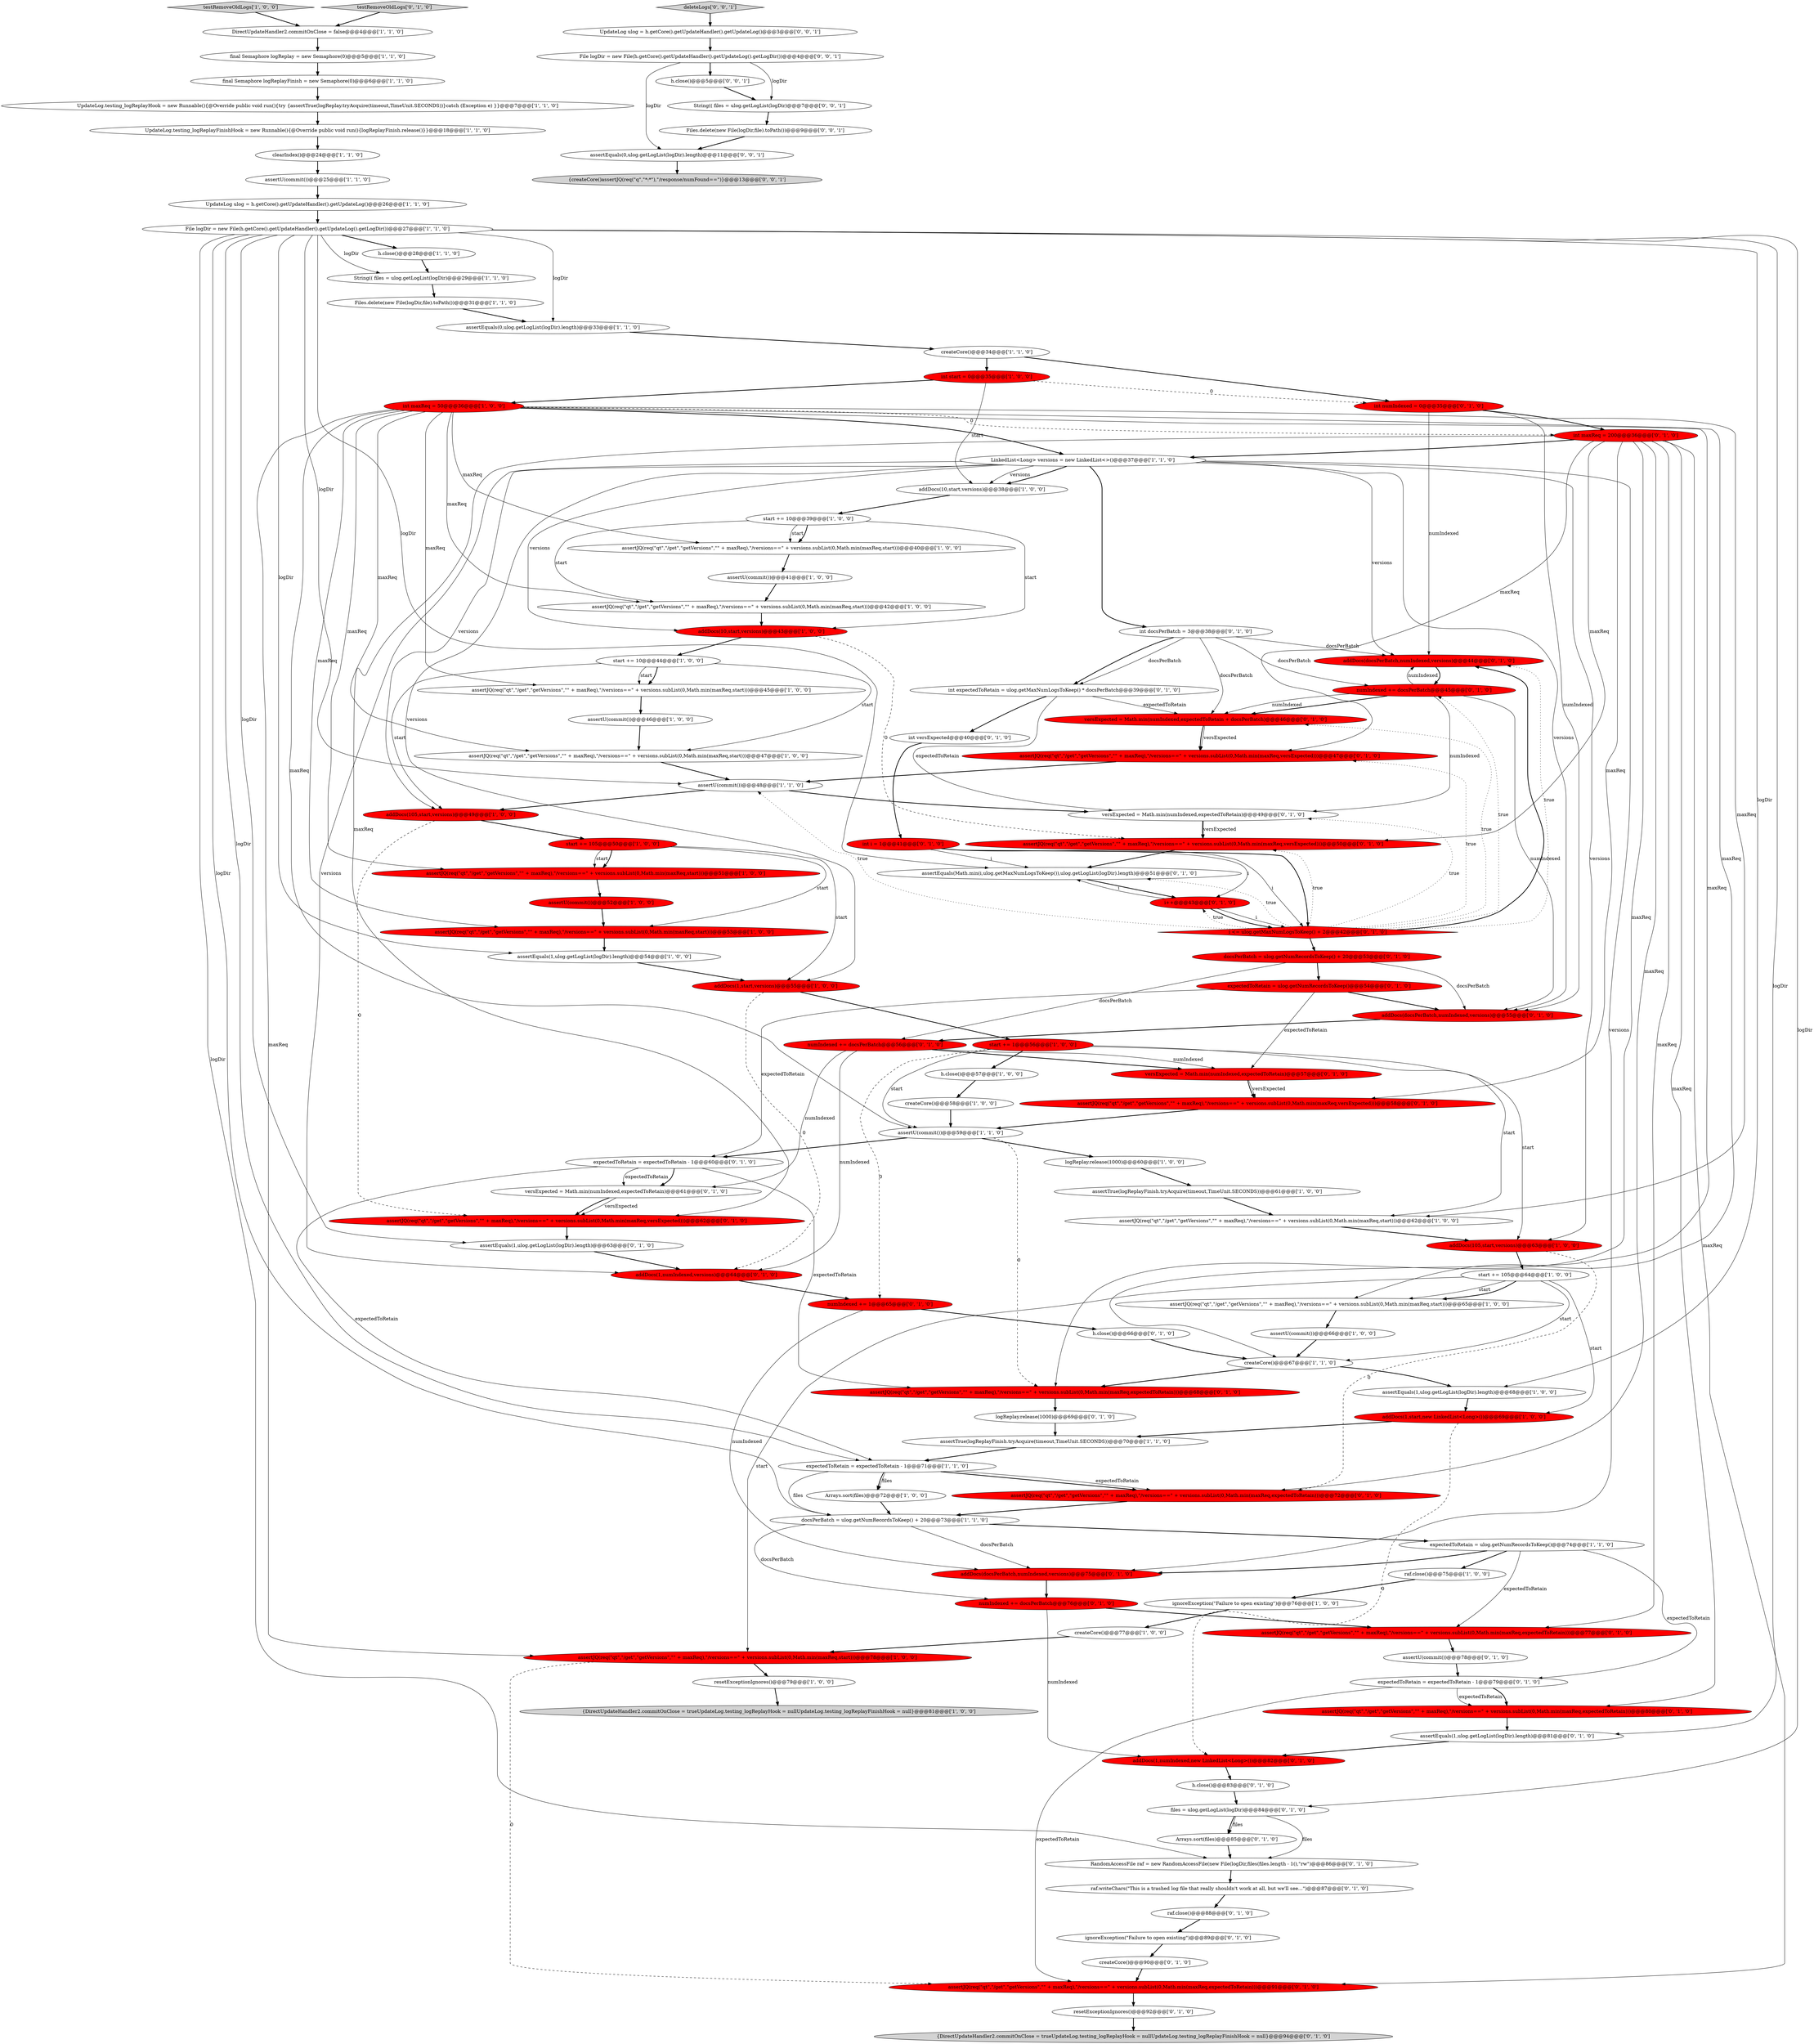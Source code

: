 digraph {
103 [style = filled, label = "raf.close()@@@88@@@['0', '1', '0']", fillcolor = white, shape = ellipse image = "AAA0AAABBB2BBB"];
13 [style = filled, label = "{DirectUpdateHandler2.commitOnClose = trueUpdateLog.testing_logReplayHook = nullUpdateLog.testing_logReplayFinishHook = null}@@@81@@@['1', '0', '0']", fillcolor = lightgray, shape = ellipse image = "AAA0AAABBB1BBB"];
105 [style = filled, label = "i <= ulog.getMaxNumLogsToKeep() + 2@@@42@@@['0', '1', '0']", fillcolor = red, shape = diamond image = "AAA1AAABBB2BBB"];
14 [style = filled, label = "Arrays.sort(files)@@@72@@@['1', '0', '0']", fillcolor = white, shape = ellipse image = "AAA0AAABBB1BBB"];
35 [style = filled, label = "File logDir = new File(h.getCore().getUpdateHandler().getUpdateLog().getLogDir())@@@27@@@['1', '1', '0']", fillcolor = white, shape = ellipse image = "AAA0AAABBB1BBB"];
47 [style = filled, label = "h.close()@@@57@@@['1', '0', '0']", fillcolor = white, shape = ellipse image = "AAA0AAABBB1BBB"];
45 [style = filled, label = "LinkedList<Long> versions = new LinkedList<>()@@@37@@@['1', '1', '0']", fillcolor = white, shape = ellipse image = "AAA0AAABBB1BBB"];
72 [style = filled, label = "assertJQ(req(\"qt\",\"/get\",\"getVersions\",\"\" + maxReq),\"/versions==\" + versions.subList(0,Math.min(maxReq,versExpected)))@@@58@@@['0', '1', '0']", fillcolor = red, shape = ellipse image = "AAA1AAABBB2BBB"];
109 [style = filled, label = "resetExceptionIgnores()@@@92@@@['0', '1', '0']", fillcolor = white, shape = ellipse image = "AAA0AAABBB2BBB"];
67 [style = filled, label = "ignoreException(\"Failure to open existing\")@@@89@@@['0', '1', '0']", fillcolor = white, shape = ellipse image = "AAA0AAABBB2BBB"];
8 [style = filled, label = "testRemoveOldLogs['1', '0', '0']", fillcolor = lightgray, shape = diamond image = "AAA0AAABBB1BBB"];
99 [style = filled, label = "int expectedToRetain = ulog.getMaxNumLogsToKeep() * docsPerBatch@@@39@@@['0', '1', '0']", fillcolor = white, shape = ellipse image = "AAA0AAABBB2BBB"];
118 [style = filled, label = "File logDir = new File(h.getCore().getUpdateHandler().getUpdateLog().getLogDir())@@@4@@@['0', '0', '1']", fillcolor = white, shape = ellipse image = "AAA0AAABBB3BBB"];
113 [style = filled, label = "assertEquals(0,ulog.getLogList(logDir).length)@@@11@@@['0', '0', '1']", fillcolor = white, shape = ellipse image = "AAA0AAABBB3BBB"];
57 [style = filled, label = "clearIndex()@@@24@@@['1', '1', '0']", fillcolor = white, shape = ellipse image = "AAA0AAABBB1BBB"];
107 [style = filled, label = "expectedToRetain = expectedToRetain - 1@@@79@@@['0', '1', '0']", fillcolor = white, shape = ellipse image = "AAA0AAABBB2BBB"];
31 [style = filled, label = "expectedToRetain = ulog.getNumRecordsToKeep()@@@74@@@['1', '1', '0']", fillcolor = white, shape = ellipse image = "AAA0AAABBB1BBB"];
59 [style = filled, label = "assertJQ(req(\"qt\",\"/get\",\"getVersions\",\"\" + maxReq),\"/versions==\" + versions.subList(0,Math.min(maxReq,start)))@@@40@@@['1', '0', '0']", fillcolor = white, shape = ellipse image = "AAA0AAABBB1BBB"];
12 [style = filled, label = "final Semaphore logReplayFinish = new Semaphore(0)@@@6@@@['1', '1', '0']", fillcolor = white, shape = ellipse image = "AAA0AAABBB1BBB"];
15 [style = filled, label = "assertU(commit())@@@41@@@['1', '0', '0']", fillcolor = white, shape = ellipse image = "AAA0AAABBB1BBB"];
37 [style = filled, label = "final Semaphore logReplay = new Semaphore(0)@@@5@@@['1', '1', '0']", fillcolor = white, shape = ellipse image = "AAA0AAABBB1BBB"];
87 [style = filled, label = "assertEquals(1,ulog.getLogList(logDir).length)@@@81@@@['0', '1', '0']", fillcolor = white, shape = ellipse image = "AAA0AAABBB2BBB"];
63 [style = filled, label = "Arrays.sort(files)@@@85@@@['0', '1', '0']", fillcolor = white, shape = ellipse image = "AAA0AAABBB2BBB"];
114 [style = filled, label = "{createCore()assertJQ(req(\"q\",\"*:*\"),\"/response/numFound==\")}@@@13@@@['0', '0', '1']", fillcolor = lightgray, shape = ellipse image = "AAA0AAABBB3BBB"];
49 [style = filled, label = "assertEquals(0,ulog.getLogList(logDir).length)@@@33@@@['1', '1', '0']", fillcolor = white, shape = ellipse image = "AAA0AAABBB1BBB"];
32 [style = filled, label = "UpdateLog.testing_logReplayHook = new Runnable(){@Override public void run(){try {assertTrue(logReplay.tryAcquire(timeout,TimeUnit.SECONDS))}catch (Exception e) }}@@@7@@@['1', '1', '0']", fillcolor = white, shape = ellipse image = "AAA0AAABBB1BBB"];
86 [style = filled, label = "expectedToRetain = ulog.getNumRecordsToKeep()@@@54@@@['0', '1', '0']", fillcolor = red, shape = ellipse image = "AAA1AAABBB2BBB"];
29 [style = filled, label = "int maxReq = 50@@@36@@@['1', '0', '0']", fillcolor = red, shape = ellipse image = "AAA1AAABBB1BBB"];
19 [style = filled, label = "docsPerBatch = ulog.getNumRecordsToKeep() + 20@@@73@@@['1', '1', '0']", fillcolor = white, shape = ellipse image = "AAA0AAABBB1BBB"];
102 [style = filled, label = "versExpected = Math.min(numIndexed,expectedToRetain)@@@57@@@['0', '1', '0']", fillcolor = red, shape = ellipse image = "AAA1AAABBB2BBB"];
94 [style = filled, label = "assertJQ(req(\"qt\",\"/get\",\"getVersions\",\"\" + maxReq),\"/versions==\" + versions.subList(0,Math.min(maxReq,expectedToRetain)))@@@72@@@['0', '1', '0']", fillcolor = red, shape = ellipse image = "AAA1AAABBB2BBB"];
33 [style = filled, label = "addDocs(10,start,versions)@@@38@@@['1', '0', '0']", fillcolor = white, shape = ellipse image = "AAA0AAABBB1BBB"];
30 [style = filled, label = "assertEquals(1,ulog.getLogList(logDir).length)@@@68@@@['1', '0', '0']", fillcolor = white, shape = ellipse image = "AAA0AAABBB1BBB"];
82 [style = filled, label = "numIndexed += docsPerBatch@@@45@@@['0', '1', '0']", fillcolor = red, shape = ellipse image = "AAA1AAABBB2BBB"];
43 [style = filled, label = "assertJQ(req(\"qt\",\"/get\",\"getVersions\",\"\" + maxReq),\"/versions==\" + versions.subList(0,Math.min(maxReq,start)))@@@42@@@['1', '0', '0']", fillcolor = white, shape = ellipse image = "AAA0AAABBB1BBB"];
61 [style = filled, label = "assertJQ(req(\"qt\",\"/get\",\"getVersions\",\"\" + maxReq),\"/versions==\" + versions.subList(0,Math.min(maxReq,expectedToRetain)))@@@68@@@['0', '1', '0']", fillcolor = red, shape = ellipse image = "AAA1AAABBB2BBB"];
89 [style = filled, label = "numIndexed += 1@@@65@@@['0', '1', '0']", fillcolor = red, shape = ellipse image = "AAA1AAABBB2BBB"];
108 [style = filled, label = "RandomAccessFile raf = new RandomAccessFile(new File(logDir,files(files.length - 1(),\"rw\")@@@86@@@['0', '1', '0']", fillcolor = white, shape = ellipse image = "AAA0AAABBB2BBB"];
100 [style = filled, label = "int docsPerBatch = 3@@@38@@@['0', '1', '0']", fillcolor = white, shape = ellipse image = "AAA0AAABBB2BBB"];
71 [style = filled, label = "int i = 1@@@41@@@['0', '1', '0']", fillcolor = red, shape = ellipse image = "AAA1AAABBB2BBB"];
97 [style = filled, label = "numIndexed += docsPerBatch@@@76@@@['0', '1', '0']", fillcolor = red, shape = ellipse image = "AAA1AAABBB2BBB"];
42 [style = filled, label = "start += 10@@@39@@@['1', '0', '0']", fillcolor = white, shape = ellipse image = "AAA0AAABBB1BBB"];
28 [style = filled, label = "assertU(commit())@@@25@@@['1', '1', '0']", fillcolor = white, shape = ellipse image = "AAA0AAABBB1BBB"];
1 [style = filled, label = "addDocs(10,start,versions)@@@43@@@['1', '0', '0']", fillcolor = red, shape = ellipse image = "AAA1AAABBB1BBB"];
64 [style = filled, label = "numIndexed += docsPerBatch@@@56@@@['0', '1', '0']", fillcolor = red, shape = ellipse image = "AAA1AAABBB2BBB"];
25 [style = filled, label = "assertTrue(logReplayFinish.tryAcquire(timeout,TimeUnit.SECONDS))@@@70@@@['1', '1', '0']", fillcolor = white, shape = ellipse image = "AAA0AAABBB1BBB"];
62 [style = filled, label = "addDocs(docsPerBatch,numIndexed,versions)@@@44@@@['0', '1', '0']", fillcolor = red, shape = ellipse image = "AAA1AAABBB2BBB"];
10 [style = filled, label = "createCore()@@@67@@@['1', '1', '0']", fillcolor = white, shape = ellipse image = "AAA0AAABBB1BBB"];
95 [style = filled, label = "h.close()@@@66@@@['0', '1', '0']", fillcolor = white, shape = ellipse image = "AAA0AAABBB2BBB"];
55 [style = filled, label = "assertJQ(req(\"qt\",\"/get\",\"getVersions\",\"\" + maxReq),\"/versions==\" + versions.subList(0,Math.min(maxReq,start)))@@@51@@@['1', '0', '0']", fillcolor = red, shape = ellipse image = "AAA1AAABBB1BBB"];
18 [style = filled, label = "assertU(commit())@@@46@@@['1', '0', '0']", fillcolor = white, shape = ellipse image = "AAA0AAABBB1BBB"];
5 [style = filled, label = "logReplay.release(1000)@@@60@@@['1', '0', '0']", fillcolor = white, shape = ellipse image = "AAA0AAABBB1BBB"];
24 [style = filled, label = "assertJQ(req(\"qt\",\"/get\",\"getVersions\",\"\" + maxReq),\"/versions==\" + versions.subList(0,Math.min(maxReq,start)))@@@47@@@['1', '0', '0']", fillcolor = white, shape = ellipse image = "AAA0AAABBB1BBB"];
78 [style = filled, label = "assertJQ(req(\"qt\",\"/get\",\"getVersions\",\"\" + maxReq),\"/versions==\" + versions.subList(0,Math.min(maxReq,expectedToRetain)))@@@80@@@['0', '1', '0']", fillcolor = red, shape = ellipse image = "AAA1AAABBB2BBB"];
48 [style = filled, label = "UpdateLog.testing_logReplayFinishHook = new Runnable(){@Override public void run(){logReplayFinish.release()}}@@@18@@@['1', '1', '0']", fillcolor = white, shape = ellipse image = "AAA0AAABBB1BBB"];
20 [style = filled, label = "start += 105@@@64@@@['1', '0', '0']", fillcolor = white, shape = ellipse image = "AAA0AAABBB1BBB"];
0 [style = filled, label = "createCore()@@@58@@@['1', '0', '0']", fillcolor = white, shape = ellipse image = "AAA0AAABBB1BBB"];
60 [style = filled, label = "addDocs(1,start,versions)@@@55@@@['1', '0', '0']", fillcolor = red, shape = ellipse image = "AAA1AAABBB1BBB"];
116 [style = filled, label = "Files.delete(new File(logDir,file).toPath())@@@9@@@['0', '0', '1']", fillcolor = white, shape = ellipse image = "AAA0AAABBB3BBB"];
52 [style = filled, label = "createCore()@@@77@@@['1', '0', '0']", fillcolor = white, shape = ellipse image = "AAA0AAABBB1BBB"];
40 [style = filled, label = "raf.close()@@@75@@@['1', '0', '0']", fillcolor = white, shape = ellipse image = "AAA0AAABBB1BBB"];
41 [style = filled, label = "DirectUpdateHandler2.commitOnClose = false@@@4@@@['1', '1', '0']", fillcolor = white, shape = ellipse image = "AAA0AAABBB1BBB"];
65 [style = filled, label = "addDocs(1,numIndexed,versions)@@@64@@@['0', '1', '0']", fillcolor = red, shape = ellipse image = "AAA1AAABBB2BBB"];
92 [style = filled, label = "raf.writeChars(\"This is a trashed log file that really shouldn't work at all, but we'll see...\")@@@87@@@['0', '1', '0']", fillcolor = white, shape = ellipse image = "AAA0AAABBB2BBB"];
104 [style = filled, label = "versExpected = Math.min(numIndexed,expectedToRetain)@@@49@@@['0', '1', '0']", fillcolor = white, shape = ellipse image = "AAA0AAABBB2BBB"];
70 [style = filled, label = "assertJQ(req(\"qt\",\"/get\",\"getVersions\",\"\" + maxReq),\"/versions==\" + versions.subList(0,Math.min(maxReq,versExpected)))@@@62@@@['0', '1', '0']", fillcolor = red, shape = ellipse image = "AAA1AAABBB2BBB"];
85 [style = filled, label = "addDocs(1,numIndexed,new LinkedList<Long>())@@@82@@@['0', '1', '0']", fillcolor = red, shape = ellipse image = "AAA1AAABBB2BBB"];
112 [style = filled, label = "h.close()@@@5@@@['0', '0', '1']", fillcolor = white, shape = ellipse image = "AAA0AAABBB3BBB"];
2 [style = filled, label = "assertTrue(logReplayFinish.tryAcquire(timeout,TimeUnit.SECONDS))@@@61@@@['1', '0', '0']", fillcolor = white, shape = ellipse image = "AAA0AAABBB1BBB"];
98 [style = filled, label = "files = ulog.getLogList(logDir)@@@84@@@['0', '1', '0']", fillcolor = white, shape = ellipse image = "AAA0AAABBB2BBB"];
7 [style = filled, label = "String(( files = ulog.getLogList(logDir)@@@29@@@['1', '1', '0']", fillcolor = white, shape = ellipse image = "AAA0AAABBB1BBB"];
84 [style = filled, label = "versExpected = Math.min(numIndexed,expectedToRetain)@@@61@@@['0', '1', '0']", fillcolor = white, shape = ellipse image = "AAA0AAABBB2BBB"];
90 [style = filled, label = "{DirectUpdateHandler2.commitOnClose = trueUpdateLog.testing_logReplayHook = nullUpdateLog.testing_logReplayFinishHook = null}@@@94@@@['0', '1', '0']", fillcolor = lightgray, shape = ellipse image = "AAA0AAABBB2BBB"];
39 [style = filled, label = "addDocs(105,start,versions)@@@49@@@['1', '0', '0']", fillcolor = red, shape = ellipse image = "AAA1AAABBB1BBB"];
101 [style = filled, label = "assertJQ(req(\"qt\",\"/get\",\"getVersions\",\"\" + maxReq),\"/versions==\" + versions.subList(0,Math.min(maxReq,expectedToRetain)))@@@91@@@['0', '1', '0']", fillcolor = red, shape = ellipse image = "AAA1AAABBB2BBB"];
68 [style = filled, label = "assertU(commit())@@@78@@@['0', '1', '0']", fillcolor = white, shape = ellipse image = "AAA0AAABBB2BBB"];
115 [style = filled, label = "UpdateLog ulog = h.getCore().getUpdateHandler().getUpdateLog()@@@3@@@['0', '0', '1']", fillcolor = white, shape = ellipse image = "AAA0AAABBB3BBB"];
50 [style = filled, label = "start += 10@@@44@@@['1', '0', '0']", fillcolor = white, shape = ellipse image = "AAA0AAABBB1BBB"];
4 [style = filled, label = "assertJQ(req(\"qt\",\"/get\",\"getVersions\",\"\" + maxReq),\"/versions==\" + versions.subList(0,Math.min(maxReq,start)))@@@65@@@['1', '0', '0']", fillcolor = white, shape = ellipse image = "AAA0AAABBB1BBB"];
21 [style = filled, label = "assertJQ(req(\"qt\",\"/get\",\"getVersions\",\"\" + maxReq),\"/versions==\" + versions.subList(0,Math.min(maxReq,start)))@@@62@@@['1', '0', '0']", fillcolor = white, shape = ellipse image = "AAA0AAABBB1BBB"];
106 [style = filled, label = "assertEquals(1,ulog.getLogList(logDir).length)@@@63@@@['0', '1', '0']", fillcolor = white, shape = ellipse image = "AAA0AAABBB2BBB"];
27 [style = filled, label = "addDocs(1,start,new LinkedList<Long>())@@@69@@@['1', '0', '0']", fillcolor = red, shape = ellipse image = "AAA1AAABBB1BBB"];
75 [style = filled, label = "addDocs(docsPerBatch,numIndexed,versions)@@@75@@@['0', '1', '0']", fillcolor = red, shape = ellipse image = "AAA1AAABBB2BBB"];
111 [style = filled, label = "h.close()@@@83@@@['0', '1', '0']", fillcolor = white, shape = ellipse image = "AAA0AAABBB2BBB"];
93 [style = filled, label = "testRemoveOldLogs['0', '1', '0']", fillcolor = lightgray, shape = diamond image = "AAA0AAABBB2BBB"];
76 [style = filled, label = "int numIndexed = 0@@@35@@@['0', '1', '0']", fillcolor = red, shape = ellipse image = "AAA1AAABBB2BBB"];
110 [style = filled, label = "addDocs(docsPerBatch,numIndexed,versions)@@@55@@@['0', '1', '0']", fillcolor = red, shape = ellipse image = "AAA1AAABBB2BBB"];
16 [style = filled, label = "assertU(commit())@@@48@@@['1', '1', '0']", fillcolor = white, shape = ellipse image = "AAA0AAABBB1BBB"];
83 [style = filled, label = "expectedToRetain = expectedToRetain - 1@@@60@@@['0', '1', '0']", fillcolor = white, shape = ellipse image = "AAA0AAABBB2BBB"];
81 [style = filled, label = "assertJQ(req(\"qt\",\"/get\",\"getVersions\",\"\" + maxReq),\"/versions==\" + versions.subList(0,Math.min(maxReq,expectedToRetain)))@@@77@@@['0', '1', '0']", fillcolor = red, shape = ellipse image = "AAA1AAABBB2BBB"];
34 [style = filled, label = "assertU(commit())@@@66@@@['1', '0', '0']", fillcolor = white, shape = ellipse image = "AAA0AAABBB1BBB"];
88 [style = filled, label = "assertEquals(Math.min(i,ulog.getMaxNumLogsToKeep()),ulog.getLogList(logDir).length)@@@51@@@['0', '1', '0']", fillcolor = white, shape = ellipse image = "AAA0AAABBB2BBB"];
80 [style = filled, label = "i++@@@43@@@['0', '1', '0']", fillcolor = red, shape = ellipse image = "AAA1AAABBB2BBB"];
3 [style = filled, label = "assertU(commit())@@@52@@@['1', '0', '0']", fillcolor = red, shape = ellipse image = "AAA1AAABBB1BBB"];
69 [style = filled, label = "logReplay.release(1000)@@@69@@@['0', '1', '0']", fillcolor = white, shape = ellipse image = "AAA0AAABBB2BBB"];
22 [style = filled, label = "assertEquals(1,ulog.getLogList(logDir).length)@@@54@@@['1', '0', '0']", fillcolor = white, shape = ellipse image = "AAA0AAABBB1BBB"];
73 [style = filled, label = "versExpected = Math.min(numIndexed,expectedToRetain + docsPerBatch)@@@46@@@['0', '1', '0']", fillcolor = red, shape = ellipse image = "AAA1AAABBB2BBB"];
11 [style = filled, label = "UpdateLog ulog = h.getCore().getUpdateHandler().getUpdateLog()@@@26@@@['1', '1', '0']", fillcolor = white, shape = ellipse image = "AAA0AAABBB1BBB"];
17 [style = filled, label = "createCore()@@@34@@@['1', '1', '0']", fillcolor = white, shape = ellipse image = "AAA0AAABBB1BBB"];
6 [style = filled, label = "assertJQ(req(\"qt\",\"/get\",\"getVersions\",\"\" + maxReq),\"/versions==\" + versions.subList(0,Math.min(maxReq,start)))@@@45@@@['1', '0', '0']", fillcolor = white, shape = ellipse image = "AAA0AAABBB1BBB"];
79 [style = filled, label = "createCore()@@@90@@@['0', '1', '0']", fillcolor = white, shape = ellipse image = "AAA0AAABBB2BBB"];
36 [style = filled, label = "int start = 0@@@35@@@['1', '0', '0']", fillcolor = red, shape = ellipse image = "AAA1AAABBB1BBB"];
9 [style = filled, label = "start += 1@@@56@@@['1', '0', '0']", fillcolor = red, shape = ellipse image = "AAA1AAABBB1BBB"];
56 [style = filled, label = "resetExceptionIgnores()@@@79@@@['1', '0', '0']", fillcolor = white, shape = ellipse image = "AAA0AAABBB1BBB"];
46 [style = filled, label = "h.close()@@@28@@@['1', '1', '0']", fillcolor = white, shape = ellipse image = "AAA0AAABBB1BBB"];
53 [style = filled, label = "start += 105@@@50@@@['1', '0', '0']", fillcolor = red, shape = ellipse image = "AAA1AAABBB1BBB"];
54 [style = filled, label = "addDocs(105,start,versions)@@@63@@@['1', '0', '0']", fillcolor = red, shape = ellipse image = "AAA1AAABBB1BBB"];
117 [style = filled, label = "deleteLogs['0', '0', '1']", fillcolor = lightgray, shape = diamond image = "AAA0AAABBB3BBB"];
74 [style = filled, label = "int versExpected@@@40@@@['0', '1', '0']", fillcolor = white, shape = ellipse image = "AAA0AAABBB2BBB"];
119 [style = filled, label = "String(( files = ulog.getLogList(logDir)@@@7@@@['0', '0', '1']", fillcolor = white, shape = ellipse image = "AAA0AAABBB3BBB"];
77 [style = filled, label = "assertJQ(req(\"qt\",\"/get\",\"getVersions\",\"\" + maxReq),\"/versions==\" + versions.subList(0,Math.min(maxReq,versExpected)))@@@50@@@['0', '1', '0']", fillcolor = red, shape = ellipse image = "AAA1AAABBB2BBB"];
96 [style = filled, label = "int maxReq = 200@@@36@@@['0', '1', '0']", fillcolor = red, shape = ellipse image = "AAA1AAABBB2BBB"];
91 [style = filled, label = "assertJQ(req(\"qt\",\"/get\",\"getVersions\",\"\" + maxReq),\"/versions==\" + versions.subList(0,Math.min(maxReq,versExpected)))@@@47@@@['0', '1', '0']", fillcolor = red, shape = ellipse image = "AAA1AAABBB2BBB"];
66 [style = filled, label = "docsPerBatch = ulog.getNumRecordsToKeep() + 20@@@53@@@['0', '1', '0']", fillcolor = red, shape = ellipse image = "AAA1AAABBB2BBB"];
44 [style = filled, label = "assertJQ(req(\"qt\",\"/get\",\"getVersions\",\"\" + maxReq),\"/versions==\" + versions.subList(0,Math.min(maxReq,start)))@@@53@@@['1', '0', '0']", fillcolor = red, shape = ellipse image = "AAA1AAABBB1BBB"];
51 [style = filled, label = "ignoreException(\"Failure to open existing\")@@@76@@@['1', '0', '0']", fillcolor = white, shape = ellipse image = "AAA0AAABBB1BBB"];
58 [style = filled, label = "assertJQ(req(\"qt\",\"/get\",\"getVersions\",\"\" + maxReq),\"/versions==\" + versions.subList(0,Math.min(maxReq,start)))@@@78@@@['1', '0', '0']", fillcolor = red, shape = ellipse image = "AAA1AAABBB1BBB"];
23 [style = filled, label = "assertU(commit())@@@59@@@['1', '1', '0']", fillcolor = white, shape = ellipse image = "AAA0AAABBB1BBB"];
38 [style = filled, label = "expectedToRetain = expectedToRetain - 1@@@71@@@['1', '1', '0']", fillcolor = white, shape = ellipse image = "AAA0AAABBB1BBB"];
26 [style = filled, label = "Files.delete(new File(logDir,file).toPath())@@@31@@@['1', '1', '0']", fillcolor = white, shape = ellipse image = "AAA0AAABBB1BBB"];
83->84 [style = bold, label=""];
60->9 [style = bold, label=""];
35->7 [style = solid, label="logDir"];
77->88 [style = bold, label=""];
86->83 [style = solid, label="expectedToRetain"];
89->95 [style = bold, label=""];
36->29 [style = bold, label=""];
96->101 [style = solid, label="maxReq"];
23->61 [style = dashed, label="0"];
117->115 [style = bold, label=""];
91->16 [style = bold, label=""];
45->33 [style = bold, label=""];
21->54 [style = bold, label=""];
42->59 [style = solid, label="start"];
104->77 [style = bold, label=""];
29->4 [style = solid, label="maxReq"];
100->99 [style = bold, label=""];
76->62 [style = solid, label="numIndexed"];
35->108 [style = solid, label="logDir"];
1->77 [style = dashed, label="0"];
29->45 [style = bold, label=""];
76->110 [style = solid, label="numIndexed"];
83->38 [style = solid, label="expectedToRetain"];
7->26 [style = bold, label=""];
22->60 [style = bold, label=""];
96->70 [style = solid, label="maxReq"];
17->36 [style = bold, label=""];
20->27 [style = solid, label="start"];
33->42 [style = bold, label=""];
16->104 [style = bold, label=""];
64->84 [style = solid, label="numIndexed"];
43->1 [style = bold, label=""];
88->80 [style = bold, label=""];
46->7 [style = bold, label=""];
38->94 [style = bold, label=""];
63->108 [style = bold, label=""];
84->70 [style = bold, label=""];
53->55 [style = solid, label="start"];
9->47 [style = bold, label=""];
98->63 [style = bold, label=""];
31->40 [style = bold, label=""];
83->84 [style = solid, label="expectedToRetain"];
105->77 [style = dotted, label="true"];
29->24 [style = solid, label="maxReq"];
36->76 [style = dashed, label="0"];
47->0 [style = bold, label=""];
27->25 [style = bold, label=""];
60->65 [style = dashed, label="0"];
116->113 [style = bold, label=""];
19->97 [style = solid, label="docsPerBatch"];
105->62 [style = dotted, label="true"];
98->108 [style = solid, label="files"];
118->112 [style = bold, label=""];
106->65 [style = bold, label=""];
119->116 [style = bold, label=""];
45->1 [style = solid, label="versions"];
10->61 [style = bold, label=""];
1->50 [style = bold, label=""];
111->98 [style = bold, label=""];
80->88 [style = solid, label="i"];
82->104 [style = solid, label="numIndexed"];
73->91 [style = solid, label="versExpected"];
31->107 [style = solid, label="expectedToRetain"];
62->82 [style = bold, label=""];
66->86 [style = bold, label=""];
40->51 [style = bold, label=""];
109->90 [style = bold, label=""];
29->23 [style = solid, label="maxReq"];
82->73 [style = solid, label="numIndexed"];
41->37 [style = bold, label=""];
30->27 [style = bold, label=""];
26->49 [style = bold, label=""];
29->44 [style = solid, label="maxReq"];
96->77 [style = solid, label="maxReq"];
99->74 [style = bold, label=""];
80->105 [style = solid, label="i"];
9->89 [style = dashed, label="0"];
105->16 [style = dotted, label="true"];
23->83 [style = bold, label=""];
58->56 [style = bold, label=""];
29->59 [style = solid, label="maxReq"];
99->104 [style = solid, label="expectedToRetain"];
38->94 [style = solid, label="expectedToRetain"];
98->63 [style = solid, label="files"];
82->110 [style = solid, label="numIndexed"];
45->65 [style = solid, label="versions"];
52->58 [style = bold, label=""];
113->114 [style = bold, label=""];
100->73 [style = solid, label="docsPerBatch"];
19->75 [style = solid, label="docsPerBatch"];
17->76 [style = bold, label=""];
0->23 [style = bold, label=""];
29->21 [style = solid, label="maxReq"];
81->68 [style = bold, label=""];
2->21 [style = bold, label=""];
108->92 [style = bold, label=""];
9->54 [style = solid, label="start"];
56->13 [style = bold, label=""];
96->81 [style = solid, label="maxReq"];
96->72 [style = solid, label="maxReq"];
118->113 [style = solid, label="logDir"];
45->100 [style = bold, label=""];
92->103 [style = bold, label=""];
29->43 [style = solid, label="maxReq"];
45->54 [style = solid, label="versions"];
68->107 [style = bold, label=""];
32->48 [style = bold, label=""];
16->39 [style = bold, label=""];
53->44 [style = solid, label="start"];
49->17 [style = bold, label=""];
44->22 [style = bold, label=""];
35->16 [style = solid, label="logDir"];
71->105 [style = bold, label=""];
105->82 [style = dotted, label="true"];
100->99 [style = solid, label="docsPerBatch"];
36->33 [style = solid, label="start"];
105->73 [style = dotted, label="true"];
72->23 [style = bold, label=""];
25->38 [style = bold, label=""];
65->89 [style = bold, label=""];
29->55 [style = solid, label="maxReq"];
105->88 [style = dotted, label="true"];
118->119 [style = solid, label="logDir"];
18->24 [style = bold, label=""];
42->1 [style = solid, label="start"];
87->85 [style = bold, label=""];
35->30 [style = solid, label="logDir"];
23->5 [style = bold, label=""];
8->41 [style = bold, label=""];
96->61 [style = solid, label="maxReq"];
53->60 [style = solid, label="start"];
50->24 [style = solid, label="start"];
95->10 [style = bold, label=""];
6->18 [style = bold, label=""];
29->10 [style = solid, label="maxReq"];
9->21 [style = solid, label="start"];
86->102 [style = solid, label="expectedToRetain"];
105->91 [style = dotted, label="true"];
78->87 [style = bold, label=""];
61->69 [style = bold, label=""];
105->104 [style = dotted, label="true"];
12->32 [style = bold, label=""];
27->85 [style = dashed, label="0"];
80->105 [style = bold, label=""];
14->19 [style = bold, label=""];
100->62 [style = solid, label="docsPerBatch"];
107->78 [style = solid, label="expectedToRetain"];
35->87 [style = solid, label="logDir"];
71->80 [style = solid, label="i"];
51->52 [style = bold, label=""];
112->119 [style = bold, label=""];
97->81 [style = bold, label=""];
45->75 [style = solid, label="versions"];
39->53 [style = bold, label=""];
58->101 [style = dashed, label="0"];
79->101 [style = bold, label=""];
104->77 [style = solid, label="versExpected"];
100->82 [style = solid, label="docsPerBatch"];
37->12 [style = bold, label=""];
107->78 [style = bold, label=""];
3->44 [style = bold, label=""];
102->72 [style = bold, label=""];
45->110 [style = solid, label="versions"];
85->111 [style = bold, label=""];
71->105 [style = solid, label="i"];
35->38 [style = solid, label="logDir"];
20->58 [style = solid, label="start"];
15->43 [style = bold, label=""];
73->91 [style = bold, label=""];
42->43 [style = solid, label="start"];
107->101 [style = solid, label="expectedToRetain"];
38->19 [style = solid, label="files"];
54->94 [style = dashed, label="0"];
67->79 [style = bold, label=""];
42->59 [style = bold, label=""];
10->30 [style = bold, label=""];
4->34 [style = bold, label=""];
96->78 [style = solid, label="maxReq"];
31->75 [style = bold, label=""];
53->55 [style = bold, label=""];
45->39 [style = solid, label="versions"];
64->102 [style = solid, label="numIndexed"];
45->60 [style = solid, label="versions"];
20->4 [style = solid, label="start"];
39->70 [style = dashed, label="0"];
50->6 [style = bold, label=""];
97->85 [style = solid, label="numIndexed"];
31->81 [style = solid, label="expectedToRetain"];
102->72 [style = solid, label="versExpected"];
48->57 [style = bold, label=""];
57->28 [style = bold, label=""];
19->31 [style = bold, label=""];
59->15 [style = bold, label=""];
74->71 [style = bold, label=""];
28->11 [style = bold, label=""];
82->62 [style = solid, label="numIndexed"];
76->96 [style = bold, label=""];
54->20 [style = bold, label=""];
70->106 [style = bold, label=""];
35->88 [style = solid, label="logDir"];
93->41 [style = bold, label=""];
55->3 [style = bold, label=""];
50->6 [style = solid, label="start"];
9->23 [style = solid, label="start"];
34->10 [style = bold, label=""];
64->65 [style = solid, label="numIndexed"];
96->91 [style = solid, label="maxReq"];
11->35 [style = bold, label=""];
84->70 [style = solid, label="versExpected"];
75->97 [style = bold, label=""];
38->14 [style = bold, label=""];
20->4 [style = bold, label=""];
35->98 [style = solid, label="logDir"];
29->96 [style = dashed, label="0"];
35->19 [style = solid, label="logDir"];
35->106 [style = solid, label="logDir"];
24->16 [style = bold, label=""];
83->61 [style = solid, label="expectedToRetain"];
5->2 [style = bold, label=""];
101->109 [style = bold, label=""];
35->49 [style = solid, label="logDir"];
29->6 [style = solid, label="maxReq"];
105->62 [style = bold, label=""];
86->110 [style = bold, label=""];
66->110 [style = solid, label="docsPerBatch"];
89->75 [style = solid, label="numIndexed"];
103->67 [style = bold, label=""];
50->39 [style = solid, label="start"];
99->73 [style = solid, label="expectedToRetain"];
105->80 [style = dotted, label="true"];
105->66 [style = bold, label=""];
20->10 [style = solid, label="start"];
45->62 [style = solid, label="versions"];
66->64 [style = solid, label="docsPerBatch"];
69->25 [style = bold, label=""];
110->64 [style = bold, label=""];
71->88 [style = solid, label="i"];
29->58 [style = solid, label="maxReq"];
96->94 [style = solid, label="maxReq"];
115->118 [style = bold, label=""];
38->14 [style = solid, label="files"];
96->45 [style = bold, label=""];
45->33 [style = solid, label="versions"];
64->102 [style = bold, label=""];
35->22 [style = solid, label="logDir"];
82->73 [style = bold, label=""];
94->19 [style = bold, label=""];
35->46 [style = bold, label=""];
}
